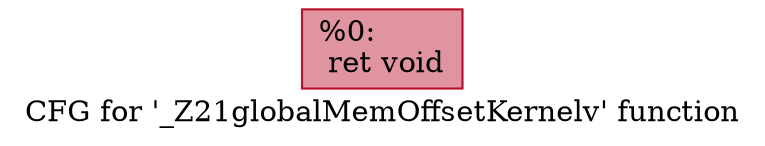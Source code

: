 digraph "CFG for '_Z21globalMemOffsetKernelv' function" {
	label="CFG for '_Z21globalMemOffsetKernelv' function";

	Node0x5768180 [shape=record,color="#b70d28ff", style=filled, fillcolor="#b70d2870",label="{%0:\l  ret void\l}"];
}
